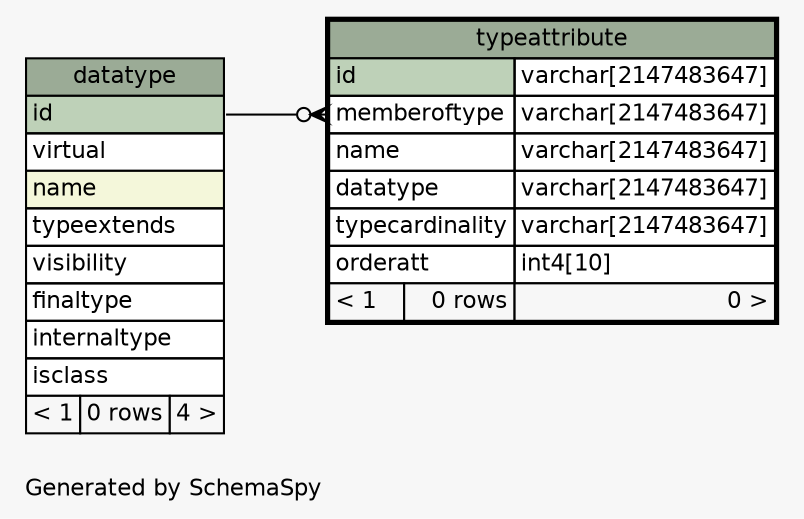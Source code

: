 // dot 2.38.0 on Windows 10 10.0
// SchemaSpy rev 590
digraph "oneDegreeRelationshipsDiagram" {
  graph [
    rankdir="RL"
    bgcolor="#f7f7f7"
    label="\nGenerated by SchemaSpy"
    labeljust="l"
    nodesep="0.18"
    ranksep="0.46"
    fontname="Helvetica"
    fontsize="11"
  ];
  node [
    fontname="Helvetica"
    fontsize="11"
    shape="plaintext"
  ];
  edge [
    arrowsize="0.8"
  ];
  "typeattribute":"memberoftype":w -> "datatype":"id":e [arrowhead=none dir=back arrowtail=crowodot];
  "datatype" [
    label=<
    <TABLE BORDER="0" CELLBORDER="1" CELLSPACING="0" BGCOLOR="#ffffff">
      <TR><TD COLSPAN="3" BGCOLOR="#9bab96" ALIGN="CENTER">datatype</TD></TR>
      <TR><TD PORT="id" COLSPAN="3" BGCOLOR="#bed1b8" ALIGN="LEFT">id</TD></TR>
      <TR><TD PORT="virtual" COLSPAN="3" ALIGN="LEFT">virtual</TD></TR>
      <TR><TD PORT="name" COLSPAN="3" BGCOLOR="#f4f7da" ALIGN="LEFT">name</TD></TR>
      <TR><TD PORT="typeextends" COLSPAN="3" ALIGN="LEFT">typeextends</TD></TR>
      <TR><TD PORT="visibility" COLSPAN="3" ALIGN="LEFT">visibility</TD></TR>
      <TR><TD PORT="finaltype" COLSPAN="3" ALIGN="LEFT">finaltype</TD></TR>
      <TR><TD PORT="internaltype" COLSPAN="3" ALIGN="LEFT">internaltype</TD></TR>
      <TR><TD PORT="isclass" COLSPAN="3" ALIGN="LEFT">isclass</TD></TR>
      <TR><TD ALIGN="LEFT" BGCOLOR="#f7f7f7">&lt; 1</TD><TD ALIGN="RIGHT" BGCOLOR="#f7f7f7">0 rows</TD><TD ALIGN="RIGHT" BGCOLOR="#f7f7f7">4 &gt;</TD></TR>
    </TABLE>>
    URL="datatype.html"
    tooltip="datatype"
  ];
  "typeattribute" [
    label=<
    <TABLE BORDER="2" CELLBORDER="1" CELLSPACING="0" BGCOLOR="#ffffff">
      <TR><TD COLSPAN="3" BGCOLOR="#9bab96" ALIGN="CENTER">typeattribute</TD></TR>
      <TR><TD PORT="id" COLSPAN="2" BGCOLOR="#bed1b8" ALIGN="LEFT">id</TD><TD PORT="id.type" ALIGN="LEFT">varchar[2147483647]</TD></TR>
      <TR><TD PORT="memberoftype" COLSPAN="2" ALIGN="LEFT">memberoftype</TD><TD PORT="memberoftype.type" ALIGN="LEFT">varchar[2147483647]</TD></TR>
      <TR><TD PORT="name" COLSPAN="2" ALIGN="LEFT">name</TD><TD PORT="name.type" ALIGN="LEFT">varchar[2147483647]</TD></TR>
      <TR><TD PORT="datatype" COLSPAN="2" ALIGN="LEFT">datatype</TD><TD PORT="datatype.type" ALIGN="LEFT">varchar[2147483647]</TD></TR>
      <TR><TD PORT="typecardinality" COLSPAN="2" ALIGN="LEFT">typecardinality</TD><TD PORT="typecardinality.type" ALIGN="LEFT">varchar[2147483647]</TD></TR>
      <TR><TD PORT="orderatt" COLSPAN="2" ALIGN="LEFT">orderatt</TD><TD PORT="orderatt.type" ALIGN="LEFT">int4[10]</TD></TR>
      <TR><TD ALIGN="LEFT" BGCOLOR="#f7f7f7">&lt; 1</TD><TD ALIGN="RIGHT" BGCOLOR="#f7f7f7">0 rows</TD><TD ALIGN="RIGHT" BGCOLOR="#f7f7f7">0 &gt;</TD></TR>
    </TABLE>>
    URL="typeattribute.html"
    tooltip="typeattribute"
  ];
}
